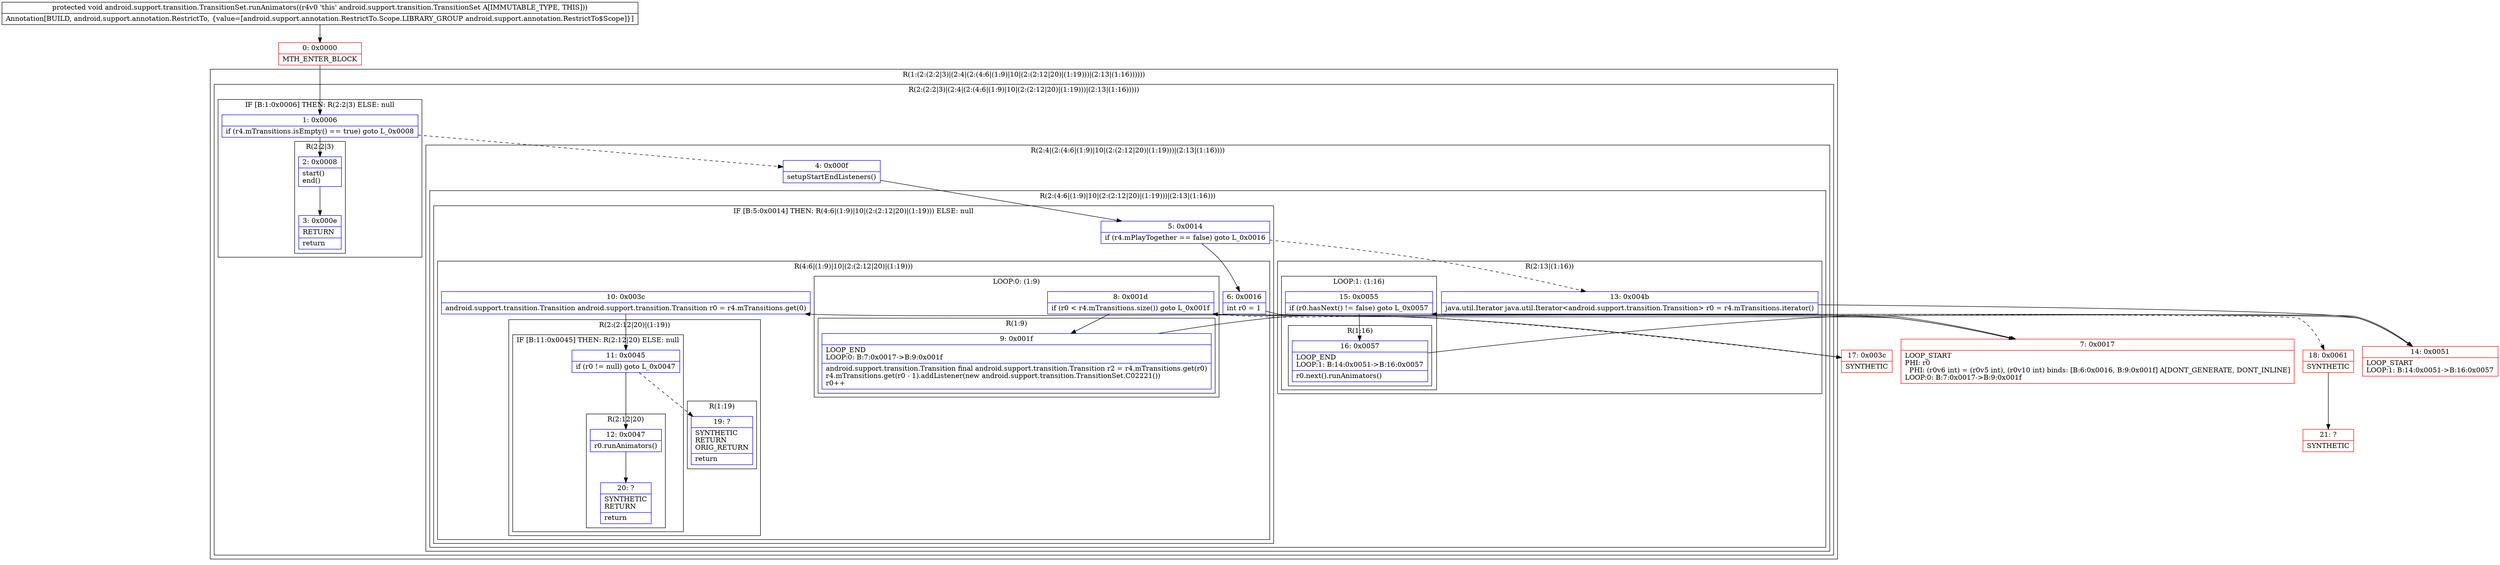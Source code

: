 digraph "CFG forandroid.support.transition.TransitionSet.runAnimators()V" {
subgraph cluster_Region_1393174312 {
label = "R(1:(2:(2:2|3)|(2:4|(2:(4:6|(1:9)|10|(2:(2:12|20)|(1:19)))|(2:13|(1:16))))))";
node [shape=record,color=blue];
subgraph cluster_Region_267607151 {
label = "R(2:(2:2|3)|(2:4|(2:(4:6|(1:9)|10|(2:(2:12|20)|(1:19)))|(2:13|(1:16)))))";
node [shape=record,color=blue];
subgraph cluster_IfRegion_648628 {
label = "IF [B:1:0x0006] THEN: R(2:2|3) ELSE: null";
node [shape=record,color=blue];
Node_1 [shape=record,label="{1\:\ 0x0006|if (r4.mTransitions.isEmpty() == true) goto L_0x0008\l}"];
subgraph cluster_Region_1255268541 {
label = "R(2:2|3)";
node [shape=record,color=blue];
Node_2 [shape=record,label="{2\:\ 0x0008|start()\lend()\l}"];
Node_3 [shape=record,label="{3\:\ 0x000e|RETURN\l|return\l}"];
}
}
subgraph cluster_Region_1222684072 {
label = "R(2:4|(2:(4:6|(1:9)|10|(2:(2:12|20)|(1:19)))|(2:13|(1:16))))";
node [shape=record,color=blue];
Node_4 [shape=record,label="{4\:\ 0x000f|setupStartEndListeners()\l}"];
subgraph cluster_Region_1575321855 {
label = "R(2:(4:6|(1:9)|10|(2:(2:12|20)|(1:19)))|(2:13|(1:16)))";
node [shape=record,color=blue];
subgraph cluster_IfRegion_302971570 {
label = "IF [B:5:0x0014] THEN: R(4:6|(1:9)|10|(2:(2:12|20)|(1:19))) ELSE: null";
node [shape=record,color=blue];
Node_5 [shape=record,label="{5\:\ 0x0014|if (r4.mPlayTogether == false) goto L_0x0016\l}"];
subgraph cluster_Region_959459111 {
label = "R(4:6|(1:9)|10|(2:(2:12|20)|(1:19)))";
node [shape=record,color=blue];
Node_6 [shape=record,label="{6\:\ 0x0016|int r0 = 1\l}"];
subgraph cluster_LoopRegion_458842232 {
label = "LOOP:0: (1:9)";
node [shape=record,color=blue];
Node_8 [shape=record,label="{8\:\ 0x001d|if (r0 \< r4.mTransitions.size()) goto L_0x001f\l}"];
subgraph cluster_Region_1874754164 {
label = "R(1:9)";
node [shape=record,color=blue];
Node_9 [shape=record,label="{9\:\ 0x001f|LOOP_END\lLOOP:0: B:7:0x0017\-\>B:9:0x001f\l|android.support.transition.Transition final android.support.transition.Transition r2 = r4.mTransitions.get(r0)\lr4.mTransitions.get(r0 \- 1).addListener(new android.support.transition.TransitionSet.C02221())\lr0++\l}"];
}
}
Node_10 [shape=record,label="{10\:\ 0x003c|android.support.transition.Transition android.support.transition.Transition r0 = r4.mTransitions.get(0)\l}"];
subgraph cluster_Region_1470047302 {
label = "R(2:(2:12|20)|(1:19))";
node [shape=record,color=blue];
subgraph cluster_IfRegion_1798884343 {
label = "IF [B:11:0x0045] THEN: R(2:12|20) ELSE: null";
node [shape=record,color=blue];
Node_11 [shape=record,label="{11\:\ 0x0045|if (r0 != null) goto L_0x0047\l}"];
subgraph cluster_Region_1397328032 {
label = "R(2:12|20)";
node [shape=record,color=blue];
Node_12 [shape=record,label="{12\:\ 0x0047|r0.runAnimators()\l}"];
Node_20 [shape=record,label="{20\:\ ?|SYNTHETIC\lRETURN\l|return\l}"];
}
}
subgraph cluster_Region_450842352 {
label = "R(1:19)";
node [shape=record,color=blue];
Node_19 [shape=record,label="{19\:\ ?|SYNTHETIC\lRETURN\lORIG_RETURN\l|return\l}"];
}
}
}
}
subgraph cluster_Region_81052650 {
label = "R(2:13|(1:16))";
node [shape=record,color=blue];
Node_13 [shape=record,label="{13\:\ 0x004b|java.util.Iterator java.util.Iterator\<android.support.transition.Transition\> r0 = r4.mTransitions.iterator()\l}"];
subgraph cluster_LoopRegion_1996513901 {
label = "LOOP:1: (1:16)";
node [shape=record,color=blue];
Node_15 [shape=record,label="{15\:\ 0x0055|if (r0.hasNext() != false) goto L_0x0057\l}"];
subgraph cluster_Region_57736794 {
label = "R(1:16)";
node [shape=record,color=blue];
Node_16 [shape=record,label="{16\:\ 0x0057|LOOP_END\lLOOP:1: B:14:0x0051\-\>B:16:0x0057\l|r0.next().runAnimators()\l}"];
}
}
}
}
}
}
}
Node_0 [shape=record,color=red,label="{0\:\ 0x0000|MTH_ENTER_BLOCK\l}"];
Node_7 [shape=record,color=red,label="{7\:\ 0x0017|LOOP_START\lPHI: r0 \l  PHI: (r0v6 int) = (r0v5 int), (r0v10 int) binds: [B:6:0x0016, B:9:0x001f] A[DONT_GENERATE, DONT_INLINE]\lLOOP:0: B:7:0x0017\-\>B:9:0x001f\l}"];
Node_14 [shape=record,color=red,label="{14\:\ 0x0051|LOOP_START\lLOOP:1: B:14:0x0051\-\>B:16:0x0057\l}"];
Node_17 [shape=record,color=red,label="{17\:\ 0x003c|SYNTHETIC\l}"];
Node_18 [shape=record,color=red,label="{18\:\ 0x0061|SYNTHETIC\l}"];
Node_21 [shape=record,color=red,label="{21\:\ ?|SYNTHETIC\l}"];
MethodNode[shape=record,label="{protected void android.support.transition.TransitionSet.runAnimators((r4v0 'this' android.support.transition.TransitionSet A[IMMUTABLE_TYPE, THIS]))  | Annotation[BUILD, android.support.annotation.RestrictTo, \{value=[android.support.annotation.RestrictTo.Scope.LIBRARY_GROUP android.support.annotation.RestrictTo$Scope]\}]\l}"];
MethodNode -> Node_0;
Node_1 -> Node_2;
Node_1 -> Node_4[style=dashed];
Node_2 -> Node_3;
Node_4 -> Node_5;
Node_5 -> Node_6;
Node_5 -> Node_13[style=dashed];
Node_6 -> Node_7;
Node_8 -> Node_9;
Node_8 -> Node_17[style=dashed];
Node_9 -> Node_7;
Node_10 -> Node_11;
Node_11 -> Node_12;
Node_11 -> Node_19[style=dashed];
Node_12 -> Node_20;
Node_13 -> Node_14;
Node_15 -> Node_16;
Node_15 -> Node_18[style=dashed];
Node_16 -> Node_14;
Node_0 -> Node_1;
Node_7 -> Node_8;
Node_14 -> Node_15;
Node_17 -> Node_10;
Node_18 -> Node_21;
}

